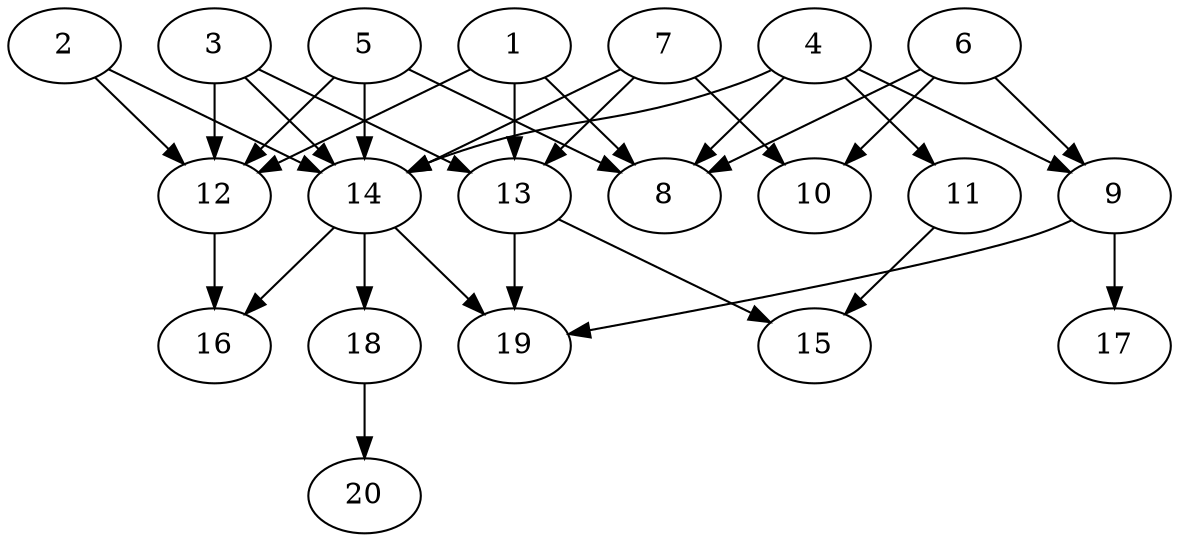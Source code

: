 // DAG automatically generated by daggen at Wed Jul 24 21:20:53 2019
// ./daggen --dot -n 20 --ccr 0.4 --fat 0.8 --regular 0.5 --density 0.7 --mindata 5242880 --maxdata 52428800 
digraph G {
  1 [size="56225280", alpha="0.11", expect_size="22490112"] 
  1 -> 8 [size ="22490112"]
  1 -> 12 [size ="22490112"]
  1 -> 13 [size ="22490112"]
  2 [size="71764480", alpha="0.05", expect_size="28705792"] 
  2 -> 12 [size ="28705792"]
  2 -> 14 [size ="28705792"]
  3 [size="25984000", alpha="0.07", expect_size="10393600"] 
  3 -> 12 [size ="10393600"]
  3 -> 13 [size ="10393600"]
  3 -> 14 [size ="10393600"]
  4 [size="25105920", alpha="0.02", expect_size="10042368"] 
  4 -> 8 [size ="10042368"]
  4 -> 9 [size ="10042368"]
  4 -> 11 [size ="10042368"]
  4 -> 14 [size ="10042368"]
  5 [size="97528320", alpha="0.04", expect_size="39011328"] 
  5 -> 8 [size ="39011328"]
  5 -> 12 [size ="39011328"]
  5 -> 14 [size ="39011328"]
  6 [size="17026560", alpha="0.09", expect_size="6810624"] 
  6 -> 8 [size ="6810624"]
  6 -> 9 [size ="6810624"]
  6 -> 10 [size ="6810624"]
  7 [size="83043840", alpha="0.17", expect_size="33217536"] 
  7 -> 10 [size ="33217536"]
  7 -> 13 [size ="33217536"]
  7 -> 14 [size ="33217536"]
  8 [size="96655360", alpha="0.12", expect_size="38662144"] 
  9 [size="126817280", alpha="0.15", expect_size="50726912"] 
  9 -> 17 [size ="50726912"]
  9 -> 19 [size ="50726912"]
  10 [size="33492480", alpha="0.16", expect_size="13396992"] 
  11 [size="52119040", alpha="0.07", expect_size="20847616"] 
  11 -> 15 [size ="20847616"]
  12 [size="117619200", alpha="0.04", expect_size="47047680"] 
  12 -> 16 [size ="47047680"]
  13 [size="30016000", alpha="0.17", expect_size="12006400"] 
  13 -> 15 [size ="12006400"]
  13 -> 19 [size ="12006400"]
  14 [size="70766080", alpha="0.04", expect_size="28306432"] 
  14 -> 16 [size ="28306432"]
  14 -> 18 [size ="28306432"]
  14 -> 19 [size ="28306432"]
  15 [size="83479040", alpha="0.15", expect_size="33391616"] 
  16 [size="106004480", alpha="0.07", expect_size="42401792"] 
  17 [size="38530560", alpha="0.19", expect_size="15412224"] 
  18 [size="20702720", alpha="0.10", expect_size="8281088"] 
  18 -> 20 [size ="8281088"]
  19 [size="88839680", alpha="0.07", expect_size="35535872"] 
  20 [size="60139520", alpha="0.10", expect_size="24055808"] 
}
